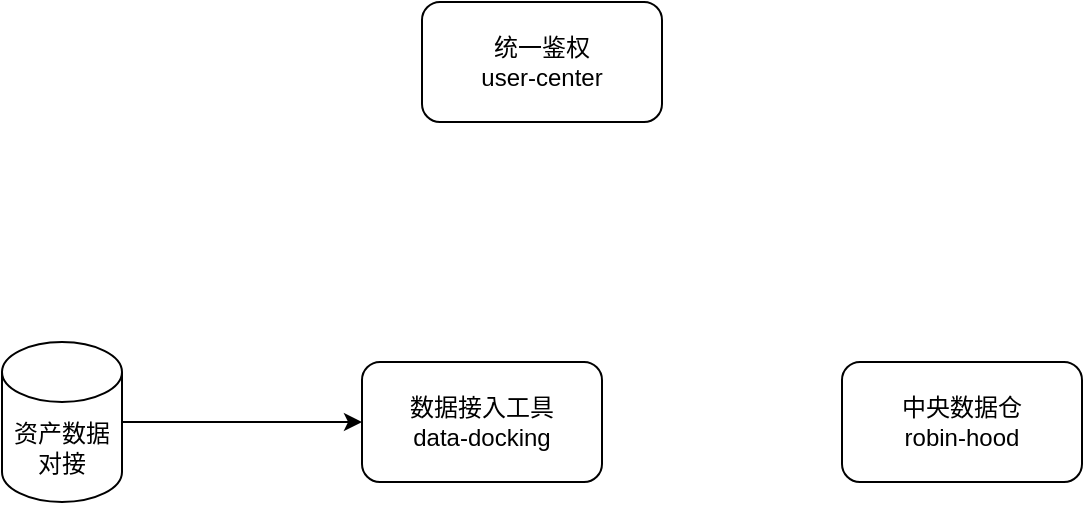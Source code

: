 <mxfile version="17.4.1" type="github">
  <diagram id="6Wr7HWto9CDt8bVIGJbJ" name="Page-1">
    <mxGraphModel dx="897" dy="589" grid="1" gridSize="10" guides="1" tooltips="1" connect="1" arrows="1" fold="1" page="1" pageScale="1" pageWidth="827" pageHeight="1169" math="0" shadow="0">
      <root>
        <mxCell id="0" />
        <mxCell id="1" parent="0" />
        <mxCell id="A0T9e2R4MkHRRVcpy_gM-1" value="统一鉴权&lt;br&gt;user-center" style="rounded=1;whiteSpace=wrap;html=1;" vertex="1" parent="1">
          <mxGeometry x="260" y="110" width="120" height="60" as="geometry" />
        </mxCell>
        <mxCell id="A0T9e2R4MkHRRVcpy_gM-2" value="数据接入工具&lt;br&gt;data-docking" style="rounded=1;whiteSpace=wrap;html=1;" vertex="1" parent="1">
          <mxGeometry x="230" y="290" width="120" height="60" as="geometry" />
        </mxCell>
        <mxCell id="A0T9e2R4MkHRRVcpy_gM-4" style="edgeStyle=orthogonalEdgeStyle;rounded=0;orthogonalLoop=1;jettySize=auto;html=1;entryX=0;entryY=0.5;entryDx=0;entryDy=0;" edge="1" parent="1" source="A0T9e2R4MkHRRVcpy_gM-3" target="A0T9e2R4MkHRRVcpy_gM-2">
          <mxGeometry relative="1" as="geometry" />
        </mxCell>
        <mxCell id="A0T9e2R4MkHRRVcpy_gM-3" value="资产数据对接" style="shape=cylinder3;whiteSpace=wrap;html=1;boundedLbl=1;backgroundOutline=1;size=15;" vertex="1" parent="1">
          <mxGeometry x="50" y="280" width="60" height="80" as="geometry" />
        </mxCell>
        <mxCell id="A0T9e2R4MkHRRVcpy_gM-5" value="中央数据仓&lt;br&gt;robin-hood" style="rounded=1;whiteSpace=wrap;html=1;" vertex="1" parent="1">
          <mxGeometry x="470" y="290" width="120" height="60" as="geometry" />
        </mxCell>
      </root>
    </mxGraphModel>
  </diagram>
</mxfile>
